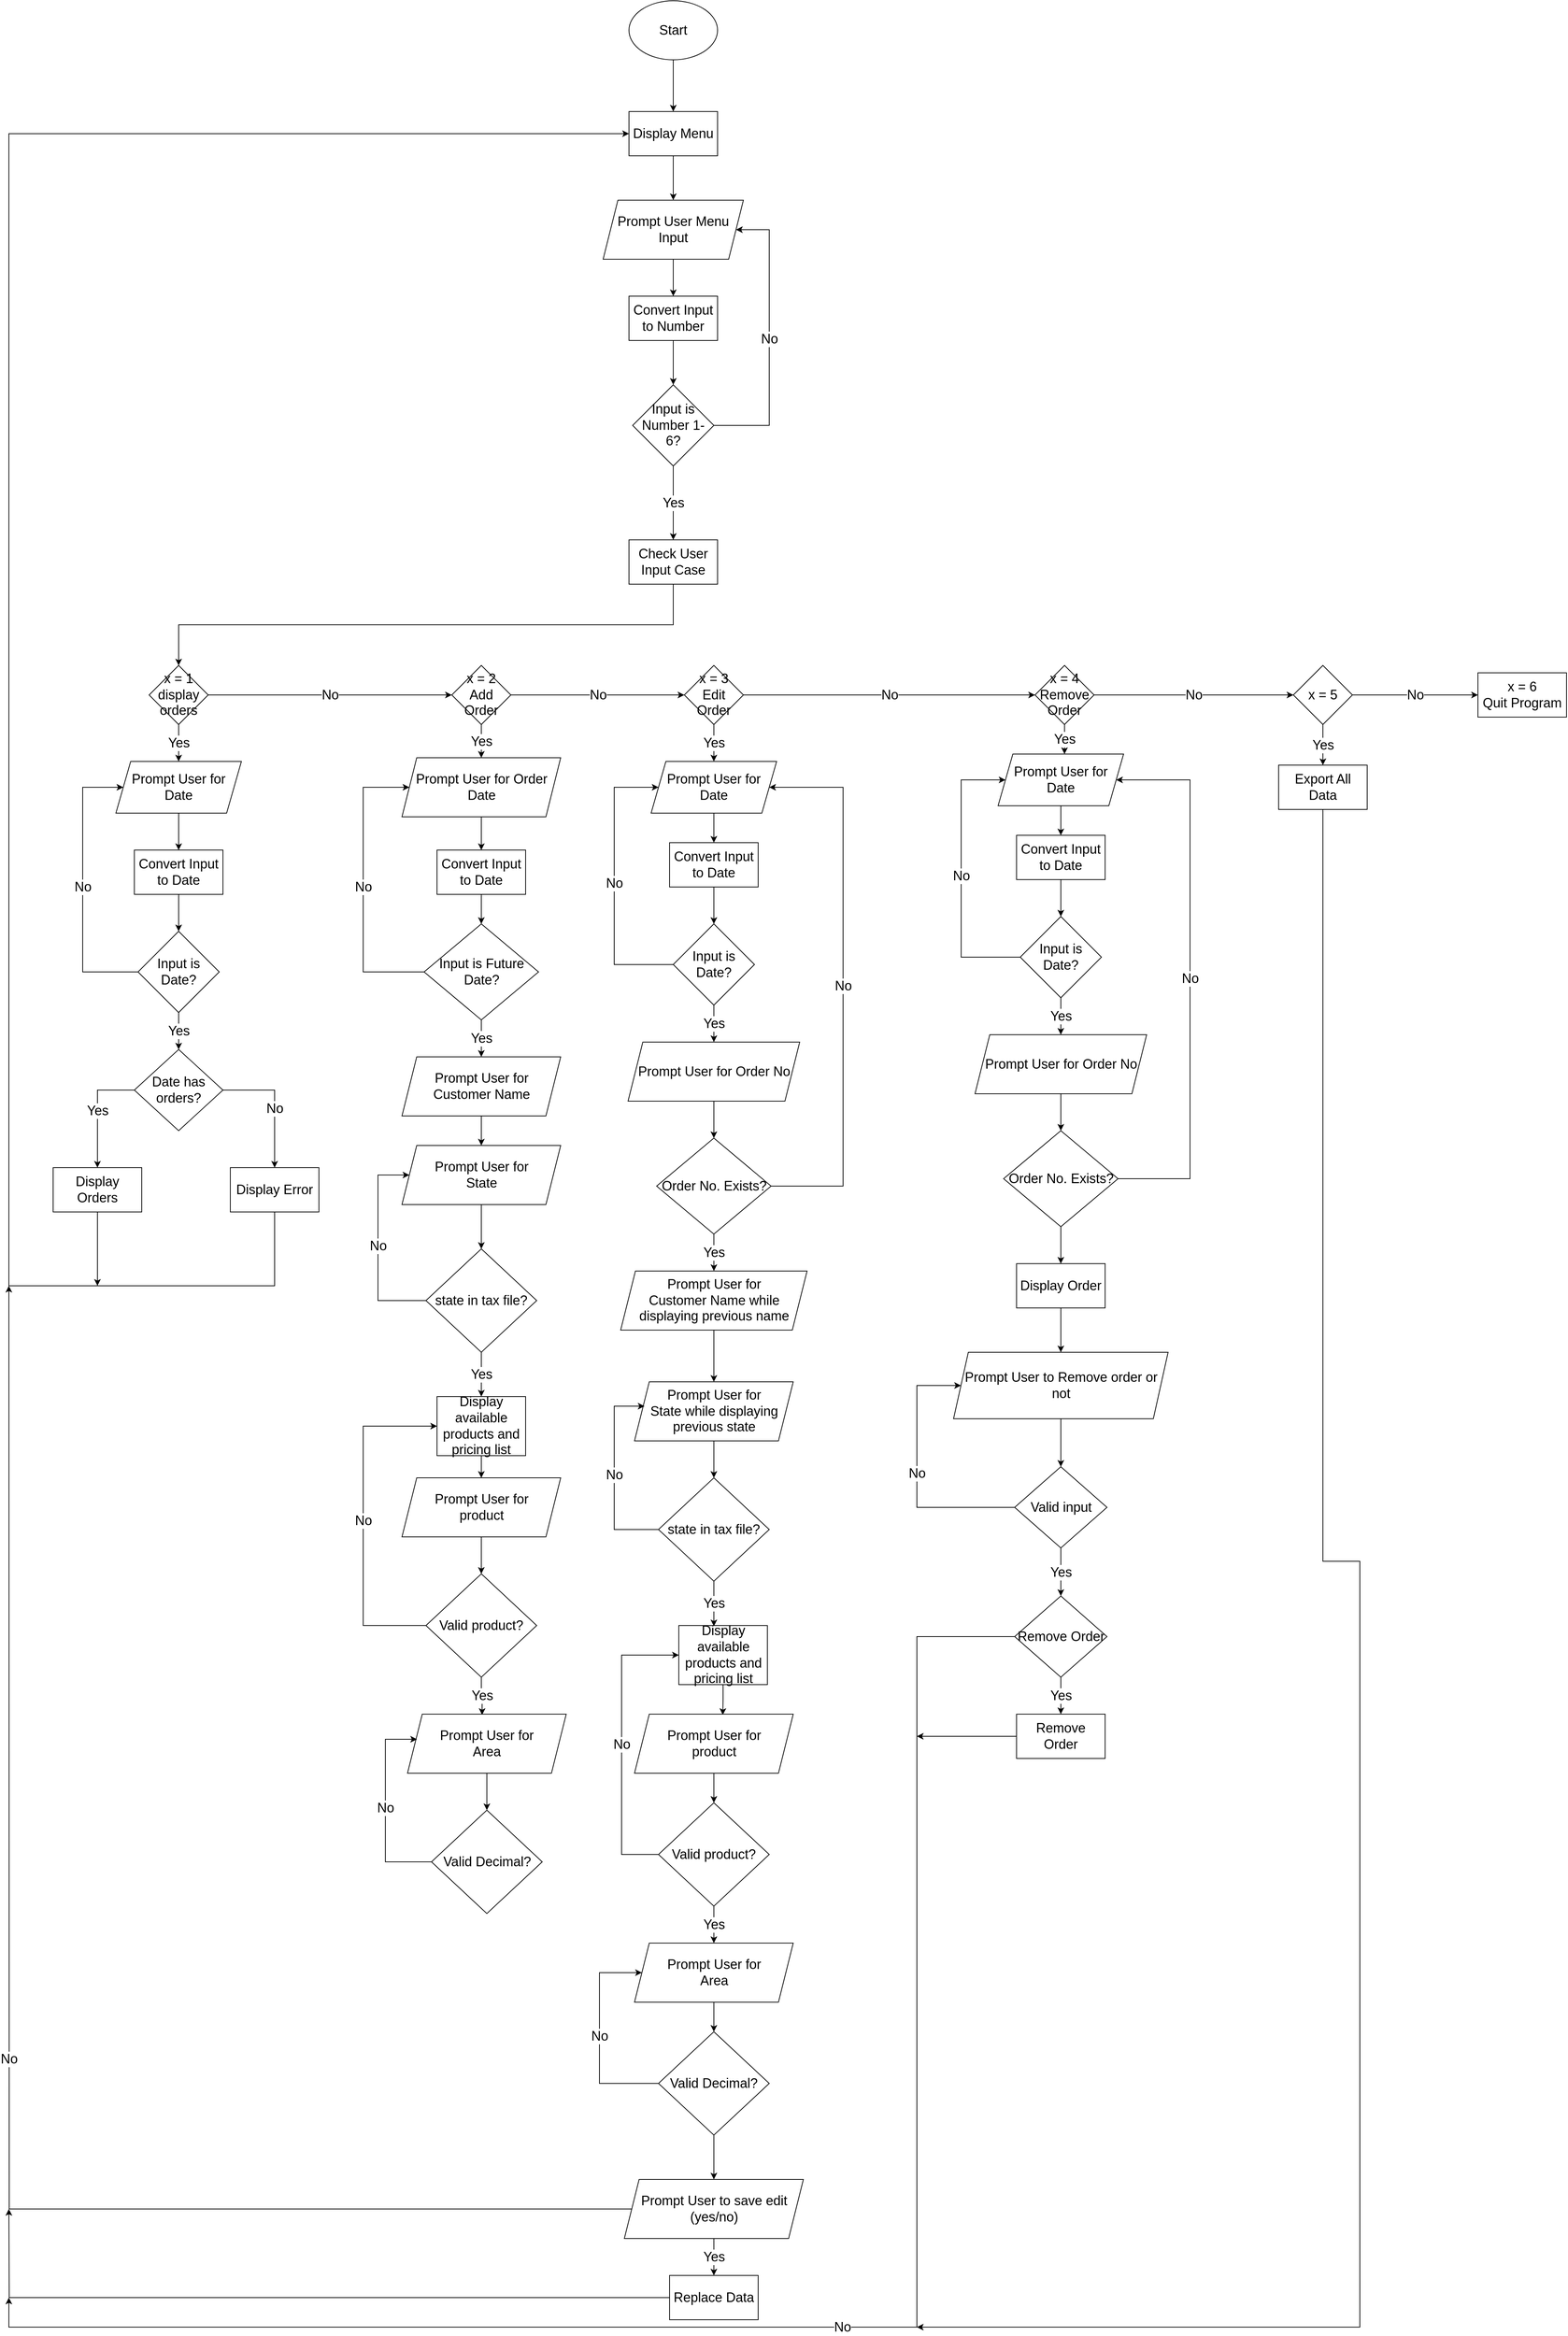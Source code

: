 <mxfile version="15.8.3" type="device"><diagram id="PLzJljLho-1Kfqfhe3Cp" name="Page-1"><mxGraphModel dx="2272" dy="794" grid="1" gridSize="10" guides="1" tooltips="1" connect="1" arrows="1" fold="1" page="1" pageScale="1" pageWidth="850" pageHeight="1100" math="0" shadow="0"><root><mxCell id="0"/><mxCell id="1" parent="0"/><mxCell id="_ogy_1V7DfEN1aRK1NMq-29" style="edgeStyle=orthogonalEdgeStyle;rounded=0;orthogonalLoop=1;jettySize=auto;html=1;exitX=0.5;exitY=1;exitDx=0;exitDy=0;entryX=0.5;entryY=0;entryDx=0;entryDy=0;fontSize=18;" parent="1" source="ncF7l1H5JwJTWFhSTb_U-1" target="ncF7l1H5JwJTWFhSTb_U-2" edge="1"><mxGeometry relative="1" as="geometry"/></mxCell><mxCell id="ncF7l1H5JwJTWFhSTb_U-1" value="&lt;font style=&quot;font-size: 18px&quot;&gt;Start&lt;/font&gt;" style="ellipse;whiteSpace=wrap;html=1;" parent="1" vertex="1"><mxGeometry x="160" y="40" width="120" height="80" as="geometry"/></mxCell><mxCell id="ncF7l1H5JwJTWFhSTb_U-5" style="edgeStyle=orthogonalEdgeStyle;rounded=0;orthogonalLoop=1;jettySize=auto;html=1;exitX=0.5;exitY=1;exitDx=0;exitDy=0;entryX=0.5;entryY=0;entryDx=0;entryDy=0;fontSize=18;" parent="1" source="ncF7l1H5JwJTWFhSTb_U-2" target="ncF7l1H5JwJTWFhSTb_U-4" edge="1"><mxGeometry relative="1" as="geometry"/></mxCell><mxCell id="ncF7l1H5JwJTWFhSTb_U-2" value="Display Menu" style="rounded=0;whiteSpace=wrap;html=1;fontSize=18;" parent="1" vertex="1"><mxGeometry x="160" y="190" width="120" height="60" as="geometry"/></mxCell><mxCell id="ncF7l1H5JwJTWFhSTb_U-7" style="edgeStyle=orthogonalEdgeStyle;rounded=0;orthogonalLoop=1;jettySize=auto;html=1;exitX=0.5;exitY=1;exitDx=0;exitDy=0;entryX=0.5;entryY=0;entryDx=0;entryDy=0;fontSize=18;" parent="1" source="ncF7l1H5JwJTWFhSTb_U-4" target="ncF7l1H5JwJTWFhSTb_U-6" edge="1"><mxGeometry relative="1" as="geometry"/></mxCell><mxCell id="ncF7l1H5JwJTWFhSTb_U-4" value="Prompt User Menu Input" style="shape=parallelogram;perimeter=parallelogramPerimeter;whiteSpace=wrap;html=1;fixedSize=1;fontSize=18;" parent="1" vertex="1"><mxGeometry x="125" y="310" width="190" height="80" as="geometry"/></mxCell><mxCell id="ncF7l1H5JwJTWFhSTb_U-9" style="edgeStyle=orthogonalEdgeStyle;rounded=0;orthogonalLoop=1;jettySize=auto;html=1;exitX=0.5;exitY=1;exitDx=0;exitDy=0;entryX=0.5;entryY=0;entryDx=0;entryDy=0;fontSize=18;" parent="1" source="ncF7l1H5JwJTWFhSTb_U-6" target="ncF7l1H5JwJTWFhSTb_U-8" edge="1"><mxGeometry relative="1" as="geometry"/></mxCell><mxCell id="ncF7l1H5JwJTWFhSTb_U-6" value="Convert Input to Number" style="rounded=0;whiteSpace=wrap;html=1;fontSize=18;" parent="1" vertex="1"><mxGeometry x="160" y="440" width="120" height="60" as="geometry"/></mxCell><mxCell id="ncF7l1H5JwJTWFhSTb_U-10" value="No" style="edgeStyle=orthogonalEdgeStyle;rounded=0;orthogonalLoop=1;jettySize=auto;html=1;exitX=1;exitY=0.5;exitDx=0;exitDy=0;fontSize=18;entryX=1;entryY=0.5;entryDx=0;entryDy=0;" parent="1" source="ncF7l1H5JwJTWFhSTb_U-8" target="ncF7l1H5JwJTWFhSTb_U-4" edge="1"><mxGeometry relative="1" as="geometry"><mxPoint x="370" y="350" as="targetPoint"/><Array as="points"><mxPoint x="350" y="615"/><mxPoint x="350" y="350"/></Array></mxGeometry></mxCell><mxCell id="_ogy_1V7DfEN1aRK1NMq-2" value="Yes" style="edgeStyle=orthogonalEdgeStyle;rounded=0;orthogonalLoop=1;jettySize=auto;html=1;exitX=0.5;exitY=1;exitDx=0;exitDy=0;entryX=0.5;entryY=0;entryDx=0;entryDy=0;fontSize=18;" parent="1" source="ncF7l1H5JwJTWFhSTb_U-8" target="_ogy_1V7DfEN1aRK1NMq-10" edge="1"><mxGeometry relative="1" as="geometry"><mxPoint x="220.005" y="730" as="targetPoint"/></mxGeometry></mxCell><mxCell id="ncF7l1H5JwJTWFhSTb_U-8" value="Input is Number 1- 6?" style="rhombus;whiteSpace=wrap;html=1;fontSize=18;" parent="1" vertex="1"><mxGeometry x="165" y="560" width="110" height="110" as="geometry"/></mxCell><mxCell id="_ogy_1V7DfEN1aRK1NMq-16" value="Yes" style="edgeStyle=orthogonalEdgeStyle;rounded=0;orthogonalLoop=1;jettySize=auto;html=1;exitX=0.5;exitY=1;exitDx=0;exitDy=0;entryX=0.5;entryY=0;entryDx=0;entryDy=0;fontSize=18;" parent="1" source="_ogy_1V7DfEN1aRK1NMq-3" target="_ogy_1V7DfEN1aRK1NMq-13" edge="1"><mxGeometry relative="1" as="geometry"/></mxCell><mxCell id="_ogy_1V7DfEN1aRK1NMq-32" value="No" style="edgeStyle=orthogonalEdgeStyle;rounded=0;orthogonalLoop=1;jettySize=auto;html=1;exitX=1;exitY=0.5;exitDx=0;exitDy=0;entryX=0;entryY=0.5;entryDx=0;entryDy=0;fontSize=18;" parent="1" source="_ogy_1V7DfEN1aRK1NMq-3" target="_ogy_1V7DfEN1aRK1NMq-4" edge="1"><mxGeometry relative="1" as="geometry"/></mxCell><mxCell id="_ogy_1V7DfEN1aRK1NMq-3" value="x = 1&lt;br&gt;display orders" style="rhombus;whiteSpace=wrap;html=1;fontSize=18;" parent="1" vertex="1"><mxGeometry x="-490" y="940" width="80" height="80" as="geometry"/></mxCell><mxCell id="_ogy_1V7DfEN1aRK1NMq-34" value="Yes" style="edgeStyle=orthogonalEdgeStyle;rounded=0;orthogonalLoop=1;jettySize=auto;html=1;exitX=0.5;exitY=1;exitDx=0;exitDy=0;entryX=0.5;entryY=0;entryDx=0;entryDy=0;fontSize=18;" parent="1" source="_ogy_1V7DfEN1aRK1NMq-4" target="_ogy_1V7DfEN1aRK1NMq-33" edge="1"><mxGeometry relative="1" as="geometry"/></mxCell><mxCell id="_ogy_1V7DfEN1aRK1NMq-62" value="No" style="edgeStyle=orthogonalEdgeStyle;rounded=0;orthogonalLoop=1;jettySize=auto;html=1;exitX=1;exitY=0.5;exitDx=0;exitDy=0;entryX=0;entryY=0.5;entryDx=0;entryDy=0;fontSize=18;" parent="1" source="_ogy_1V7DfEN1aRK1NMq-4" target="_ogy_1V7DfEN1aRK1NMq-5" edge="1"><mxGeometry relative="1" as="geometry"/></mxCell><mxCell id="_ogy_1V7DfEN1aRK1NMq-4" value="x = 2&lt;br&gt;Add Order" style="rhombus;whiteSpace=wrap;html=1;fontSize=18;" parent="1" vertex="1"><mxGeometry x="-80" y="940" width="80" height="80" as="geometry"/></mxCell><mxCell id="_ogy_1V7DfEN1aRK1NMq-64" value="Yes" style="edgeStyle=orthogonalEdgeStyle;rounded=0;orthogonalLoop=1;jettySize=auto;html=1;exitX=0.5;exitY=1;exitDx=0;exitDy=0;entryX=0.5;entryY=0;entryDx=0;entryDy=0;fontSize=18;" parent="1" source="_ogy_1V7DfEN1aRK1NMq-5" target="_ogy_1V7DfEN1aRK1NMq-63" edge="1"><mxGeometry relative="1" as="geometry"/></mxCell><mxCell id="_ogy_1V7DfEN1aRK1NMq-102" value="No" style="edgeStyle=orthogonalEdgeStyle;rounded=0;orthogonalLoop=1;jettySize=auto;html=1;exitX=1;exitY=0.5;exitDx=0;exitDy=0;fontSize=18;" parent="1" source="_ogy_1V7DfEN1aRK1NMq-5" target="_ogy_1V7DfEN1aRK1NMq-6" edge="1"><mxGeometry relative="1" as="geometry"/></mxCell><mxCell id="_ogy_1V7DfEN1aRK1NMq-5" value="x = 3&lt;br&gt;Edit Order" style="rhombus;whiteSpace=wrap;html=1;fontSize=18;" parent="1" vertex="1"><mxGeometry x="235" y="940" width="80" height="80" as="geometry"/></mxCell><mxCell id="_ogy_1V7DfEN1aRK1NMq-114" value="Yes" style="edgeStyle=orthogonalEdgeStyle;rounded=0;orthogonalLoop=1;jettySize=auto;html=1;exitX=0.5;exitY=1;exitDx=0;exitDy=0;fontSize=18;" parent="1" source="_ogy_1V7DfEN1aRK1NMq-6" target="_ogy_1V7DfEN1aRK1NMq-104" edge="1"><mxGeometry relative="1" as="geometry"><Array as="points"><mxPoint x="750" y="1040"/><mxPoint x="750" y="1040"/></Array></mxGeometry></mxCell><mxCell id="_ogy_1V7DfEN1aRK1NMq-130" value="No" style="edgeStyle=orthogonalEdgeStyle;rounded=0;orthogonalLoop=1;jettySize=auto;html=1;exitX=1;exitY=0.5;exitDx=0;exitDy=0;entryX=0;entryY=0.5;entryDx=0;entryDy=0;fontSize=18;" parent="1" source="_ogy_1V7DfEN1aRK1NMq-6" target="_ogy_1V7DfEN1aRK1NMq-7" edge="1"><mxGeometry relative="1" as="geometry"/></mxCell><mxCell id="_ogy_1V7DfEN1aRK1NMq-6" value="x = 4&lt;br&gt;Remove Order" style="rhombus;whiteSpace=wrap;html=1;fontSize=18;" parent="1" vertex="1"><mxGeometry x="710" y="940" width="80" height="80" as="geometry"/></mxCell><mxCell id="_ogy_1V7DfEN1aRK1NMq-134" value="No" style="edgeStyle=orthogonalEdgeStyle;rounded=0;orthogonalLoop=1;jettySize=auto;html=1;exitX=1;exitY=0.5;exitDx=0;exitDy=0;entryX=0;entryY=0.5;entryDx=0;entryDy=0;fontSize=18;" parent="1" source="_ogy_1V7DfEN1aRK1NMq-7" target="_ogy_1V7DfEN1aRK1NMq-133" edge="1"><mxGeometry relative="1" as="geometry"/></mxCell><mxCell id="Q6q-v63NDreFyxNx-Bun-2" value="Yes" style="edgeStyle=orthogonalEdgeStyle;rounded=0;orthogonalLoop=1;jettySize=auto;html=1;exitX=0.5;exitY=1;exitDx=0;exitDy=0;entryX=0.5;entryY=0;entryDx=0;entryDy=0;fontSize=18;" edge="1" parent="1" source="_ogy_1V7DfEN1aRK1NMq-7" target="Q6q-v63NDreFyxNx-Bun-1"><mxGeometry relative="1" as="geometry"/></mxCell><mxCell id="_ogy_1V7DfEN1aRK1NMq-7" value="x = 5" style="rhombus;whiteSpace=wrap;html=1;fontSize=18;" parent="1" vertex="1"><mxGeometry x="1060" y="940" width="80" height="80" as="geometry"/></mxCell><mxCell id="_ogy_1V7DfEN1aRK1NMq-11" style="edgeStyle=orthogonalEdgeStyle;rounded=0;orthogonalLoop=1;jettySize=auto;html=1;exitX=0.5;exitY=1;exitDx=0;exitDy=0;fontSize=18;entryX=0.5;entryY=0;entryDx=0;entryDy=0;" parent="1" source="_ogy_1V7DfEN1aRK1NMq-10" target="_ogy_1V7DfEN1aRK1NMq-3" edge="1"><mxGeometry relative="1" as="geometry"><mxPoint x="70" y="870" as="targetPoint"/></mxGeometry></mxCell><mxCell id="_ogy_1V7DfEN1aRK1NMq-10" value="Check User Input Case" style="rounded=0;whiteSpace=wrap;html=1;fontSize=18;" parent="1" vertex="1"><mxGeometry x="160" y="770" width="120" height="60" as="geometry"/></mxCell><mxCell id="_ogy_1V7DfEN1aRK1NMq-17" style="edgeStyle=orthogonalEdgeStyle;rounded=0;orthogonalLoop=1;jettySize=auto;html=1;exitX=0.5;exitY=1;exitDx=0;exitDy=0;entryX=0.5;entryY=0;entryDx=0;entryDy=0;fontSize=18;" parent="1" source="_ogy_1V7DfEN1aRK1NMq-13" target="_ogy_1V7DfEN1aRK1NMq-14" edge="1"><mxGeometry relative="1" as="geometry"/></mxCell><mxCell id="_ogy_1V7DfEN1aRK1NMq-13" value="Prompt User for Date" style="shape=parallelogram;perimeter=parallelogramPerimeter;whiteSpace=wrap;html=1;fixedSize=1;fontSize=18;" parent="1" vertex="1"><mxGeometry x="-535" y="1070" width="170" height="70" as="geometry"/></mxCell><mxCell id="_ogy_1V7DfEN1aRK1NMq-18" style="edgeStyle=orthogonalEdgeStyle;rounded=0;orthogonalLoop=1;jettySize=auto;html=1;exitX=0.5;exitY=1;exitDx=0;exitDy=0;entryX=0.5;entryY=0;entryDx=0;entryDy=0;fontSize=18;" parent="1" source="_ogy_1V7DfEN1aRK1NMq-14" target="_ogy_1V7DfEN1aRK1NMq-15" edge="1"><mxGeometry relative="1" as="geometry"/></mxCell><mxCell id="_ogy_1V7DfEN1aRK1NMq-14" value="Convert Input to Date" style="rounded=0;whiteSpace=wrap;html=1;fontSize=18;" parent="1" vertex="1"><mxGeometry x="-510" y="1190" width="120" height="60" as="geometry"/></mxCell><mxCell id="_ogy_1V7DfEN1aRK1NMq-19" value="No" style="edgeStyle=orthogonalEdgeStyle;rounded=0;orthogonalLoop=1;jettySize=auto;html=1;exitX=0;exitY=0.5;exitDx=0;exitDy=0;entryX=0;entryY=0.5;entryDx=0;entryDy=0;fontSize=18;" parent="1" source="_ogy_1V7DfEN1aRK1NMq-15" target="_ogy_1V7DfEN1aRK1NMq-13" edge="1"><mxGeometry relative="1" as="geometry"><Array as="points"><mxPoint x="-580" y="1355"/><mxPoint x="-580" y="1105"/></Array></mxGeometry></mxCell><mxCell id="_ogy_1V7DfEN1aRK1NMq-21" value="Yes" style="edgeStyle=orthogonalEdgeStyle;rounded=0;orthogonalLoop=1;jettySize=auto;html=1;fontSize=18;" parent="1" source="_ogy_1V7DfEN1aRK1NMq-15" target="_ogy_1V7DfEN1aRK1NMq-20" edge="1"><mxGeometry relative="1" as="geometry"/></mxCell><mxCell id="_ogy_1V7DfEN1aRK1NMq-15" value="Input is Date?" style="rhombus;whiteSpace=wrap;html=1;fontSize=18;" parent="1" vertex="1"><mxGeometry x="-505" y="1300" width="110" height="110" as="geometry"/></mxCell><mxCell id="_ogy_1V7DfEN1aRK1NMq-24" value="Yes" style="edgeStyle=orthogonalEdgeStyle;rounded=0;orthogonalLoop=1;jettySize=auto;html=1;exitX=0;exitY=0.5;exitDx=0;exitDy=0;entryX=0.5;entryY=0;entryDx=0;entryDy=0;fontSize=18;" parent="1" source="_ogy_1V7DfEN1aRK1NMq-20" target="_ogy_1V7DfEN1aRK1NMq-22" edge="1"><mxGeometry relative="1" as="geometry"/></mxCell><mxCell id="_ogy_1V7DfEN1aRK1NMq-25" value="No" style="edgeStyle=orthogonalEdgeStyle;rounded=0;orthogonalLoop=1;jettySize=auto;html=1;exitX=1;exitY=0.5;exitDx=0;exitDy=0;entryX=0.5;entryY=0;entryDx=0;entryDy=0;fontSize=18;" parent="1" source="_ogy_1V7DfEN1aRK1NMq-20" target="_ogy_1V7DfEN1aRK1NMq-23" edge="1"><mxGeometry x="0.086" relative="1" as="geometry"><mxPoint as="offset"/></mxGeometry></mxCell><mxCell id="_ogy_1V7DfEN1aRK1NMq-20" value="Date has orders?" style="rhombus;whiteSpace=wrap;html=1;fontSize=18;" parent="1" vertex="1"><mxGeometry x="-510" y="1460" width="120" height="110" as="geometry"/></mxCell><mxCell id="_ogy_1V7DfEN1aRK1NMq-31" style="edgeStyle=orthogonalEdgeStyle;rounded=0;orthogonalLoop=1;jettySize=auto;html=1;exitX=0.5;exitY=1;exitDx=0;exitDy=0;fontSize=18;" parent="1" source="_ogy_1V7DfEN1aRK1NMq-22" edge="1"><mxGeometry relative="1" as="geometry"><mxPoint x="-560" y="1780" as="targetPoint"/></mxGeometry></mxCell><mxCell id="_ogy_1V7DfEN1aRK1NMq-22" value="Display Orders" style="rounded=0;whiteSpace=wrap;html=1;fontSize=18;" parent="1" vertex="1"><mxGeometry x="-620" y="1620" width="120" height="60" as="geometry"/></mxCell><mxCell id="_ogy_1V7DfEN1aRK1NMq-30" style="edgeStyle=orthogonalEdgeStyle;rounded=0;orthogonalLoop=1;jettySize=auto;html=1;exitX=0.5;exitY=1;exitDx=0;exitDy=0;entryX=0;entryY=0.5;entryDx=0;entryDy=0;fontSize=18;" parent="1" source="_ogy_1V7DfEN1aRK1NMq-23" target="ncF7l1H5JwJTWFhSTb_U-2" edge="1"><mxGeometry relative="1" as="geometry"><mxPoint x="-60" y="220" as="targetPoint"/><Array as="points"><mxPoint x="-320" y="1780"/><mxPoint x="-680" y="1780"/><mxPoint x="-680" y="220"/></Array></mxGeometry></mxCell><mxCell id="_ogy_1V7DfEN1aRK1NMq-23" value="Display Error" style="rounded=0;whiteSpace=wrap;html=1;fontSize=18;" parent="1" vertex="1"><mxGeometry x="-380" y="1620" width="120" height="60" as="geometry"/></mxCell><mxCell id="_ogy_1V7DfEN1aRK1NMq-36" style="edgeStyle=orthogonalEdgeStyle;rounded=0;orthogonalLoop=1;jettySize=auto;html=1;exitX=0.5;exitY=1;exitDx=0;exitDy=0;entryX=0.5;entryY=0;entryDx=0;entryDy=0;fontSize=18;" parent="1" source="_ogy_1V7DfEN1aRK1NMq-33" target="_ogy_1V7DfEN1aRK1NMq-35" edge="1"><mxGeometry relative="1" as="geometry"/></mxCell><mxCell id="_ogy_1V7DfEN1aRK1NMq-33" value="Prompt User for Order Date" style="shape=parallelogram;perimeter=parallelogramPerimeter;whiteSpace=wrap;html=1;fixedSize=1;fontSize=18;" parent="1" vertex="1"><mxGeometry x="-147.5" y="1065" width="215" height="80" as="geometry"/></mxCell><mxCell id="_ogy_1V7DfEN1aRK1NMq-38" style="edgeStyle=orthogonalEdgeStyle;rounded=0;orthogonalLoop=1;jettySize=auto;html=1;exitX=0.5;exitY=1;exitDx=0;exitDy=0;entryX=0.5;entryY=0;entryDx=0;entryDy=0;fontSize=18;" parent="1" source="_ogy_1V7DfEN1aRK1NMq-35" target="_ogy_1V7DfEN1aRK1NMq-37" edge="1"><mxGeometry relative="1" as="geometry"/></mxCell><mxCell id="_ogy_1V7DfEN1aRK1NMq-35" value="Convert Input to Date" style="rounded=0;whiteSpace=wrap;html=1;fontSize=18;" parent="1" vertex="1"><mxGeometry x="-100" y="1190" width="120" height="60" as="geometry"/></mxCell><mxCell id="_ogy_1V7DfEN1aRK1NMq-39" value="No" style="edgeStyle=orthogonalEdgeStyle;rounded=0;orthogonalLoop=1;jettySize=auto;html=1;exitX=0;exitY=0.5;exitDx=0;exitDy=0;entryX=0;entryY=0.5;entryDx=0;entryDy=0;fontSize=18;" parent="1" source="_ogy_1V7DfEN1aRK1NMq-37" target="_ogy_1V7DfEN1aRK1NMq-33" edge="1"><mxGeometry relative="1" as="geometry"><Array as="points"><mxPoint x="-200" y="1355"/><mxPoint x="-200" y="1105"/></Array></mxGeometry></mxCell><mxCell id="_ogy_1V7DfEN1aRK1NMq-41" value="Yes" style="edgeStyle=orthogonalEdgeStyle;rounded=0;orthogonalLoop=1;jettySize=auto;html=1;exitX=0.5;exitY=1;exitDx=0;exitDy=0;entryX=0.5;entryY=0;entryDx=0;entryDy=0;fontSize=18;" parent="1" source="_ogy_1V7DfEN1aRK1NMq-37" target="_ogy_1V7DfEN1aRK1NMq-40" edge="1"><mxGeometry relative="1" as="geometry"/></mxCell><mxCell id="_ogy_1V7DfEN1aRK1NMq-37" value="Input is Future Date?" style="rhombus;whiteSpace=wrap;html=1;fontSize=18;" parent="1" vertex="1"><mxGeometry x="-117.5" y="1290" width="155" height="130" as="geometry"/></mxCell><mxCell id="_ogy_1V7DfEN1aRK1NMq-43" style="edgeStyle=orthogonalEdgeStyle;rounded=0;orthogonalLoop=1;jettySize=auto;html=1;exitX=0.5;exitY=1;exitDx=0;exitDy=0;entryX=0.5;entryY=0;entryDx=0;entryDy=0;fontSize=18;" parent="1" source="_ogy_1V7DfEN1aRK1NMq-40" target="_ogy_1V7DfEN1aRK1NMq-42" edge="1"><mxGeometry relative="1" as="geometry"/></mxCell><mxCell id="_ogy_1V7DfEN1aRK1NMq-40" value="Prompt User for&lt;br&gt;Customer Name" style="shape=parallelogram;perimeter=parallelogramPerimeter;whiteSpace=wrap;html=1;fixedSize=1;fontSize=18;" parent="1" vertex="1"><mxGeometry x="-147.5" y="1470" width="215" height="80" as="geometry"/></mxCell><mxCell id="_ogy_1V7DfEN1aRK1NMq-45" style="edgeStyle=orthogonalEdgeStyle;rounded=0;orthogonalLoop=1;jettySize=auto;html=1;exitX=0.5;exitY=1;exitDx=0;exitDy=0;entryX=0.5;entryY=0;entryDx=0;entryDy=0;fontSize=18;" parent="1" source="_ogy_1V7DfEN1aRK1NMq-42" target="_ogy_1V7DfEN1aRK1NMq-44" edge="1"><mxGeometry relative="1" as="geometry"/></mxCell><mxCell id="_ogy_1V7DfEN1aRK1NMq-42" value="Prompt User for&lt;br&gt;State" style="shape=parallelogram;perimeter=parallelogramPerimeter;whiteSpace=wrap;html=1;fixedSize=1;fontSize=18;" parent="1" vertex="1"><mxGeometry x="-147.5" y="1590" width="215" height="80" as="geometry"/></mxCell><mxCell id="_ogy_1V7DfEN1aRK1NMq-46" value="No" style="edgeStyle=orthogonalEdgeStyle;rounded=0;orthogonalLoop=1;jettySize=auto;html=1;exitX=0;exitY=0.5;exitDx=0;exitDy=0;entryX=0;entryY=0.5;entryDx=0;entryDy=0;fontSize=18;" parent="1" source="_ogy_1V7DfEN1aRK1NMq-44" target="_ogy_1V7DfEN1aRK1NMq-42" edge="1"><mxGeometry relative="1" as="geometry"><Array as="points"><mxPoint x="-180" y="1800"/><mxPoint x="-180" y="1630"/></Array></mxGeometry></mxCell><mxCell id="_ogy_1V7DfEN1aRK1NMq-48" value="Yes" style="edgeStyle=orthogonalEdgeStyle;rounded=0;orthogonalLoop=1;jettySize=auto;html=1;exitX=0.5;exitY=1;exitDx=0;exitDy=0;entryX=0.5;entryY=0;entryDx=0;entryDy=0;fontSize=18;" parent="1" source="_ogy_1V7DfEN1aRK1NMq-44" target="_ogy_1V7DfEN1aRK1NMq-47" edge="1"><mxGeometry relative="1" as="geometry"/></mxCell><mxCell id="_ogy_1V7DfEN1aRK1NMq-44" value="state in tax file?" style="rhombus;whiteSpace=wrap;html=1;fontSize=18;" parent="1" vertex="1"><mxGeometry x="-115" y="1730" width="150" height="140" as="geometry"/></mxCell><mxCell id="_ogy_1V7DfEN1aRK1NMq-54" style="edgeStyle=orthogonalEdgeStyle;rounded=0;orthogonalLoop=1;jettySize=auto;html=1;exitX=0.5;exitY=1;exitDx=0;exitDy=0;entryX=0.5;entryY=0;entryDx=0;entryDy=0;fontSize=18;" parent="1" source="_ogy_1V7DfEN1aRK1NMq-47" target="_ogy_1V7DfEN1aRK1NMq-50" edge="1"><mxGeometry relative="1" as="geometry"/></mxCell><mxCell id="_ogy_1V7DfEN1aRK1NMq-47" value="Display available products and pricing list" style="rounded=0;whiteSpace=wrap;html=1;fontSize=18;" parent="1" vertex="1"><mxGeometry x="-100" y="1930" width="120" height="80" as="geometry"/></mxCell><mxCell id="_ogy_1V7DfEN1aRK1NMq-55" style="edgeStyle=orthogonalEdgeStyle;rounded=0;orthogonalLoop=1;jettySize=auto;html=1;exitX=0.5;exitY=1;exitDx=0;exitDy=0;entryX=0.5;entryY=0;entryDx=0;entryDy=0;fontSize=18;" parent="1" source="_ogy_1V7DfEN1aRK1NMq-50" target="_ogy_1V7DfEN1aRK1NMq-52" edge="1"><mxGeometry relative="1" as="geometry"/></mxCell><mxCell id="_ogy_1V7DfEN1aRK1NMq-50" value="Prompt User for&lt;br&gt;product" style="shape=parallelogram;perimeter=parallelogramPerimeter;whiteSpace=wrap;html=1;fixedSize=1;fontSize=18;" parent="1" vertex="1"><mxGeometry x="-147.5" y="2040" width="215" height="80" as="geometry"/></mxCell><mxCell id="_ogy_1V7DfEN1aRK1NMq-53" value="No" style="edgeStyle=orthogonalEdgeStyle;rounded=0;orthogonalLoop=1;jettySize=auto;html=1;exitX=0;exitY=0.5;exitDx=0;exitDy=0;entryX=0;entryY=0.5;entryDx=0;entryDy=0;fontSize=18;" parent="1" source="_ogy_1V7DfEN1aRK1NMq-52" target="_ogy_1V7DfEN1aRK1NMq-47" edge="1"><mxGeometry relative="1" as="geometry"><Array as="points"><mxPoint x="-200" y="2240"/><mxPoint x="-200" y="1970"/></Array></mxGeometry></mxCell><mxCell id="_ogy_1V7DfEN1aRK1NMq-57" value="Yes" style="edgeStyle=orthogonalEdgeStyle;rounded=0;orthogonalLoop=1;jettySize=auto;html=1;exitX=0.5;exitY=1;exitDx=0;exitDy=0;entryX=0.47;entryY=0.013;entryDx=0;entryDy=0;entryPerimeter=0;fontSize=18;" parent="1" source="_ogy_1V7DfEN1aRK1NMq-52" target="_ogy_1V7DfEN1aRK1NMq-56" edge="1"><mxGeometry relative="1" as="geometry"/></mxCell><mxCell id="_ogy_1V7DfEN1aRK1NMq-52" value="Valid product?" style="rhombus;whiteSpace=wrap;html=1;fontSize=18;" parent="1" vertex="1"><mxGeometry x="-115" y="2170" width="150" height="140" as="geometry"/></mxCell><mxCell id="_ogy_1V7DfEN1aRK1NMq-59" style="edgeStyle=orthogonalEdgeStyle;rounded=0;orthogonalLoop=1;jettySize=auto;html=1;exitX=0.5;exitY=1;exitDx=0;exitDy=0;fontSize=18;" parent="1" source="_ogy_1V7DfEN1aRK1NMq-56" target="_ogy_1V7DfEN1aRK1NMq-58" edge="1"><mxGeometry relative="1" as="geometry"/></mxCell><mxCell id="_ogy_1V7DfEN1aRK1NMq-56" value="Prompt User for&lt;br&gt;Area" style="shape=parallelogram;perimeter=parallelogramPerimeter;whiteSpace=wrap;html=1;fixedSize=1;fontSize=18;" parent="1" vertex="1"><mxGeometry x="-140" y="2360" width="215" height="80" as="geometry"/></mxCell><mxCell id="_ogy_1V7DfEN1aRK1NMq-60" value="No" style="edgeStyle=orthogonalEdgeStyle;rounded=0;orthogonalLoop=1;jettySize=auto;html=1;exitX=0;exitY=0.5;exitDx=0;exitDy=0;entryX=0.06;entryY=0.425;entryDx=0;entryDy=0;entryPerimeter=0;fontSize=18;" parent="1" source="_ogy_1V7DfEN1aRK1NMq-58" target="_ogy_1V7DfEN1aRK1NMq-56" edge="1"><mxGeometry relative="1" as="geometry"><Array as="points"><mxPoint x="-170" y="2560"/><mxPoint x="-170" y="2394"/></Array></mxGeometry></mxCell><mxCell id="_ogy_1V7DfEN1aRK1NMq-58" value="Valid Decimal?" style="rhombus;whiteSpace=wrap;html=1;fontSize=18;" parent="1" vertex="1"><mxGeometry x="-107.5" y="2490" width="150" height="140" as="geometry"/></mxCell><mxCell id="_ogy_1V7DfEN1aRK1NMq-68" style="edgeStyle=orthogonalEdgeStyle;rounded=0;orthogonalLoop=1;jettySize=auto;html=1;exitX=0.5;exitY=1;exitDx=0;exitDy=0;entryX=0.5;entryY=0;entryDx=0;entryDy=0;fontSize=18;" parent="1" source="_ogy_1V7DfEN1aRK1NMq-63" target="_ogy_1V7DfEN1aRK1NMq-65" edge="1"><mxGeometry relative="1" as="geometry"/></mxCell><mxCell id="_ogy_1V7DfEN1aRK1NMq-63" value="Prompt User for Date" style="shape=parallelogram;perimeter=parallelogramPerimeter;whiteSpace=wrap;html=1;fixedSize=1;fontSize=18;" parent="1" vertex="1"><mxGeometry x="190" y="1070" width="170" height="70" as="geometry"/></mxCell><mxCell id="_ogy_1V7DfEN1aRK1NMq-69" style="edgeStyle=orthogonalEdgeStyle;rounded=0;orthogonalLoop=1;jettySize=auto;html=1;exitX=0.5;exitY=1;exitDx=0;exitDy=0;entryX=0.5;entryY=0;entryDx=0;entryDy=0;fontSize=18;" parent="1" source="_ogy_1V7DfEN1aRK1NMq-65" target="_ogy_1V7DfEN1aRK1NMq-67" edge="1"><mxGeometry relative="1" as="geometry"/></mxCell><mxCell id="_ogy_1V7DfEN1aRK1NMq-65" value="Convert Input to Date" style="rounded=0;whiteSpace=wrap;html=1;fontSize=18;" parent="1" vertex="1"><mxGeometry x="215" y="1180" width="120" height="60" as="geometry"/></mxCell><mxCell id="_ogy_1V7DfEN1aRK1NMq-70" value="No" style="edgeStyle=orthogonalEdgeStyle;rounded=0;orthogonalLoop=1;jettySize=auto;html=1;exitX=0;exitY=0.5;exitDx=0;exitDy=0;entryX=0;entryY=0.5;entryDx=0;entryDy=0;fontSize=18;" parent="1" source="_ogy_1V7DfEN1aRK1NMq-67" target="_ogy_1V7DfEN1aRK1NMq-63" edge="1"><mxGeometry relative="1" as="geometry"><Array as="points"><mxPoint x="140" y="1345"/><mxPoint x="140" y="1105"/></Array></mxGeometry></mxCell><mxCell id="_ogy_1V7DfEN1aRK1NMq-72" value="Yes" style="edgeStyle=orthogonalEdgeStyle;rounded=0;orthogonalLoop=1;jettySize=auto;html=1;exitX=0.5;exitY=1;exitDx=0;exitDy=0;entryX=0.5;entryY=0;entryDx=0;entryDy=0;fontSize=18;" parent="1" source="_ogy_1V7DfEN1aRK1NMq-67" target="_ogy_1V7DfEN1aRK1NMq-71" edge="1"><mxGeometry relative="1" as="geometry"/></mxCell><mxCell id="_ogy_1V7DfEN1aRK1NMq-67" value="Input is Date?" style="rhombus;whiteSpace=wrap;html=1;fontSize=18;" parent="1" vertex="1"><mxGeometry x="220" y="1290" width="110" height="110" as="geometry"/></mxCell><mxCell id="_ogy_1V7DfEN1aRK1NMq-74" style="edgeStyle=orthogonalEdgeStyle;rounded=0;orthogonalLoop=1;jettySize=auto;html=1;exitX=0.5;exitY=1;exitDx=0;exitDy=0;fontSize=18;" parent="1" source="_ogy_1V7DfEN1aRK1NMq-71" target="_ogy_1V7DfEN1aRK1NMq-73" edge="1"><mxGeometry relative="1" as="geometry"/></mxCell><mxCell id="_ogy_1V7DfEN1aRK1NMq-71" value="Prompt User for Order No" style="shape=parallelogram;perimeter=parallelogramPerimeter;whiteSpace=wrap;html=1;fixedSize=1;fontSize=18;" parent="1" vertex="1"><mxGeometry x="158.75" y="1450" width="232.5" height="80" as="geometry"/></mxCell><mxCell id="_ogy_1V7DfEN1aRK1NMq-75" value="No" style="edgeStyle=orthogonalEdgeStyle;rounded=0;orthogonalLoop=1;jettySize=auto;html=1;exitX=1;exitY=0.5;exitDx=0;exitDy=0;entryX=1;entryY=0.5;entryDx=0;entryDy=0;fontSize=18;" parent="1" source="_ogy_1V7DfEN1aRK1NMq-73" target="_ogy_1V7DfEN1aRK1NMq-63" edge="1"><mxGeometry relative="1" as="geometry"><Array as="points"><mxPoint x="450" y="1645"/><mxPoint x="450" y="1105"/></Array></mxGeometry></mxCell><mxCell id="_ogy_1V7DfEN1aRK1NMq-84" value="Yes" style="edgeStyle=orthogonalEdgeStyle;rounded=0;orthogonalLoop=1;jettySize=auto;html=1;exitX=0.5;exitY=1;exitDx=0;exitDy=0;fontSize=18;" parent="1" source="_ogy_1V7DfEN1aRK1NMq-73" target="_ogy_1V7DfEN1aRK1NMq-76" edge="1"><mxGeometry relative="1" as="geometry"/></mxCell><mxCell id="_ogy_1V7DfEN1aRK1NMq-73" value="Order No. Exists?" style="rhombus;whiteSpace=wrap;html=1;fontSize=18;" parent="1" vertex="1"><mxGeometry x="197.5" y="1580" width="155" height="130" as="geometry"/></mxCell><mxCell id="_ogy_1V7DfEN1aRK1NMq-86" style="edgeStyle=orthogonalEdgeStyle;rounded=0;orthogonalLoop=1;jettySize=auto;html=1;exitX=0.5;exitY=1;exitDx=0;exitDy=0;entryX=0.5;entryY=0;entryDx=0;entryDy=0;fontSize=18;" parent="1" source="_ogy_1V7DfEN1aRK1NMq-76" target="_ogy_1V7DfEN1aRK1NMq-77" edge="1"><mxGeometry relative="1" as="geometry"/></mxCell><mxCell id="_ogy_1V7DfEN1aRK1NMq-76" value="Prompt User for&lt;br&gt;Customer Name while displaying previous name" style="shape=parallelogram;perimeter=parallelogramPerimeter;whiteSpace=wrap;html=1;fixedSize=1;fontSize=18;" parent="1" vertex="1"><mxGeometry x="148.75" y="1760" width="252.5" height="80" as="geometry"/></mxCell><mxCell id="_ogy_1V7DfEN1aRK1NMq-87" style="edgeStyle=orthogonalEdgeStyle;rounded=0;orthogonalLoop=1;jettySize=auto;html=1;exitX=0.5;exitY=1;exitDx=0;exitDy=0;entryX=0.5;entryY=0;entryDx=0;entryDy=0;fontSize=18;" parent="1" source="_ogy_1V7DfEN1aRK1NMq-77" target="_ogy_1V7DfEN1aRK1NMq-78" edge="1"><mxGeometry relative="1" as="geometry"/></mxCell><mxCell id="_ogy_1V7DfEN1aRK1NMq-77" value="Prompt User for&lt;br&gt;State while displaying previous state" style="shape=parallelogram;perimeter=parallelogramPerimeter;whiteSpace=wrap;html=1;fixedSize=1;fontSize=18;" parent="1" vertex="1"><mxGeometry x="167.5" y="1910" width="215" height="80" as="geometry"/></mxCell><mxCell id="_ogy_1V7DfEN1aRK1NMq-88" value="No" style="edgeStyle=orthogonalEdgeStyle;rounded=0;orthogonalLoop=1;jettySize=auto;html=1;exitX=0;exitY=0.5;exitDx=0;exitDy=0;entryX=0.063;entryY=0.413;entryDx=0;entryDy=0;entryPerimeter=0;fontSize=18;" parent="1" source="_ogy_1V7DfEN1aRK1NMq-78" target="_ogy_1V7DfEN1aRK1NMq-77" edge="1"><mxGeometry relative="1" as="geometry"><Array as="points"><mxPoint x="140" y="2110"/><mxPoint x="140" y="1943"/></Array></mxGeometry></mxCell><mxCell id="_ogy_1V7DfEN1aRK1NMq-89" value="Yes" style="edgeStyle=orthogonalEdgeStyle;rounded=0;orthogonalLoop=1;jettySize=auto;html=1;exitX=0.5;exitY=1;exitDx=0;exitDy=0;entryX=0.396;entryY=0.013;entryDx=0;entryDy=0;entryPerimeter=0;fontSize=18;" parent="1" source="_ogy_1V7DfEN1aRK1NMq-78" target="_ogy_1V7DfEN1aRK1NMq-79" edge="1"><mxGeometry relative="1" as="geometry"/></mxCell><mxCell id="_ogy_1V7DfEN1aRK1NMq-78" value="state in tax file?" style="rhombus;whiteSpace=wrap;html=1;fontSize=18;" parent="1" vertex="1"><mxGeometry x="200" y="2040" width="150" height="140" as="geometry"/></mxCell><mxCell id="_ogy_1V7DfEN1aRK1NMq-90" style="edgeStyle=orthogonalEdgeStyle;rounded=0;orthogonalLoop=1;jettySize=auto;html=1;exitX=0.5;exitY=1;exitDx=0;exitDy=0;entryX=0.556;entryY=0.013;entryDx=0;entryDy=0;entryPerimeter=0;fontSize=18;" parent="1" source="_ogy_1V7DfEN1aRK1NMq-79" target="_ogy_1V7DfEN1aRK1NMq-80" edge="1"><mxGeometry relative="1" as="geometry"/></mxCell><mxCell id="_ogy_1V7DfEN1aRK1NMq-79" value="Display available products and pricing list" style="rounded=0;whiteSpace=wrap;html=1;fontSize=18;" parent="1" vertex="1"><mxGeometry x="227.5" y="2240" width="120" height="80" as="geometry"/></mxCell><mxCell id="_ogy_1V7DfEN1aRK1NMq-91" style="edgeStyle=orthogonalEdgeStyle;rounded=0;orthogonalLoop=1;jettySize=auto;html=1;exitX=0.5;exitY=1;exitDx=0;exitDy=0;entryX=0.5;entryY=0;entryDx=0;entryDy=0;fontSize=18;" parent="1" source="_ogy_1V7DfEN1aRK1NMq-80" target="_ogy_1V7DfEN1aRK1NMq-81" edge="1"><mxGeometry relative="1" as="geometry"/></mxCell><mxCell id="_ogy_1V7DfEN1aRK1NMq-80" value="Prompt User for&lt;br&gt;product" style="shape=parallelogram;perimeter=parallelogramPerimeter;whiteSpace=wrap;html=1;fixedSize=1;fontSize=18;" parent="1" vertex="1"><mxGeometry x="167.5" y="2360" width="215" height="80" as="geometry"/></mxCell><mxCell id="_ogy_1V7DfEN1aRK1NMq-92" value="No" style="edgeStyle=orthogonalEdgeStyle;rounded=0;orthogonalLoop=1;jettySize=auto;html=1;exitX=0;exitY=0.5;exitDx=0;exitDy=0;entryX=0;entryY=0.5;entryDx=0;entryDy=0;fontSize=18;" parent="1" source="_ogy_1V7DfEN1aRK1NMq-81" target="_ogy_1V7DfEN1aRK1NMq-79" edge="1"><mxGeometry relative="1" as="geometry"><Array as="points"><mxPoint x="150" y="2550"/><mxPoint x="150" y="2280"/></Array></mxGeometry></mxCell><mxCell id="_ogy_1V7DfEN1aRK1NMq-93" value="Yes" style="edgeStyle=orthogonalEdgeStyle;rounded=0;orthogonalLoop=1;jettySize=auto;html=1;exitX=0.5;exitY=1;exitDx=0;exitDy=0;entryX=0.5;entryY=0;entryDx=0;entryDy=0;fontSize=18;" parent="1" source="_ogy_1V7DfEN1aRK1NMq-81" target="_ogy_1V7DfEN1aRK1NMq-82" edge="1"><mxGeometry relative="1" as="geometry"/></mxCell><mxCell id="_ogy_1V7DfEN1aRK1NMq-81" value="Valid product?" style="rhombus;whiteSpace=wrap;html=1;fontSize=18;" parent="1" vertex="1"><mxGeometry x="200" y="2480" width="150" height="140" as="geometry"/></mxCell><mxCell id="_ogy_1V7DfEN1aRK1NMq-94" style="edgeStyle=orthogonalEdgeStyle;rounded=0;orthogonalLoop=1;jettySize=auto;html=1;exitX=0.5;exitY=1;exitDx=0;exitDy=0;entryX=0.5;entryY=0;entryDx=0;entryDy=0;fontSize=18;" parent="1" source="_ogy_1V7DfEN1aRK1NMq-82" target="_ogy_1V7DfEN1aRK1NMq-83" edge="1"><mxGeometry relative="1" as="geometry"/></mxCell><mxCell id="_ogy_1V7DfEN1aRK1NMq-82" value="Prompt User for&lt;br&gt;Area" style="shape=parallelogram;perimeter=parallelogramPerimeter;whiteSpace=wrap;html=1;fixedSize=1;fontSize=18;" parent="1" vertex="1"><mxGeometry x="167.5" y="2670" width="215" height="80" as="geometry"/></mxCell><mxCell id="_ogy_1V7DfEN1aRK1NMq-95" value="No" style="edgeStyle=orthogonalEdgeStyle;rounded=0;orthogonalLoop=1;jettySize=auto;html=1;exitX=0;exitY=0.5;exitDx=0;exitDy=0;entryX=0;entryY=0.5;entryDx=0;entryDy=0;fontSize=18;" parent="1" source="_ogy_1V7DfEN1aRK1NMq-83" target="_ogy_1V7DfEN1aRK1NMq-82" edge="1"><mxGeometry relative="1" as="geometry"><Array as="points"><mxPoint x="120" y="2860"/><mxPoint x="120" y="2710"/></Array></mxGeometry></mxCell><mxCell id="_ogy_1V7DfEN1aRK1NMq-97" style="edgeStyle=orthogonalEdgeStyle;rounded=0;orthogonalLoop=1;jettySize=auto;html=1;exitX=0.5;exitY=1;exitDx=0;exitDy=0;entryX=0.5;entryY=0;entryDx=0;entryDy=0;fontSize=18;" parent="1" source="_ogy_1V7DfEN1aRK1NMq-83" target="_ogy_1V7DfEN1aRK1NMq-96" edge="1"><mxGeometry relative="1" as="geometry"/></mxCell><mxCell id="_ogy_1V7DfEN1aRK1NMq-83" value="Valid Decimal?" style="rhombus;whiteSpace=wrap;html=1;fontSize=18;" parent="1" vertex="1"><mxGeometry x="200" y="2790" width="150" height="140" as="geometry"/></mxCell><mxCell id="_ogy_1V7DfEN1aRK1NMq-98" value="No" style="edgeStyle=orthogonalEdgeStyle;rounded=0;orthogonalLoop=1;jettySize=auto;html=1;exitX=0;exitY=0.5;exitDx=0;exitDy=0;fontSize=18;" parent="1" source="_ogy_1V7DfEN1aRK1NMq-96" edge="1"><mxGeometry relative="1" as="geometry"><mxPoint x="-680" y="1780" as="targetPoint"/></mxGeometry></mxCell><mxCell id="_ogy_1V7DfEN1aRK1NMq-100" value="Yes" style="edgeStyle=orthogonalEdgeStyle;rounded=0;orthogonalLoop=1;jettySize=auto;html=1;exitX=0.5;exitY=1;exitDx=0;exitDy=0;entryX=0.5;entryY=0;entryDx=0;entryDy=0;fontSize=18;" parent="1" source="_ogy_1V7DfEN1aRK1NMq-96" target="_ogy_1V7DfEN1aRK1NMq-99" edge="1"><mxGeometry relative="1" as="geometry"/></mxCell><mxCell id="_ogy_1V7DfEN1aRK1NMq-96" value="Prompt User to save edit (yes/no)" style="shape=parallelogram;perimeter=parallelogramPerimeter;whiteSpace=wrap;html=1;fixedSize=1;fontSize=18;" parent="1" vertex="1"><mxGeometry x="153.75" y="2990" width="242.5" height="80" as="geometry"/></mxCell><mxCell id="_ogy_1V7DfEN1aRK1NMq-101" style="edgeStyle=orthogonalEdgeStyle;rounded=0;orthogonalLoop=1;jettySize=auto;html=1;exitX=0;exitY=0.5;exitDx=0;exitDy=0;fontSize=18;" parent="1" source="_ogy_1V7DfEN1aRK1NMq-99" edge="1"><mxGeometry relative="1" as="geometry"><mxPoint x="-680" y="3030" as="targetPoint"/></mxGeometry></mxCell><mxCell id="_ogy_1V7DfEN1aRK1NMq-99" value="Replace Data" style="rounded=0;whiteSpace=wrap;html=1;fontSize=18;" parent="1" vertex="1"><mxGeometry x="215" y="3120" width="120" height="60" as="geometry"/></mxCell><mxCell id="_ogy_1V7DfEN1aRK1NMq-103" style="edgeStyle=orthogonalEdgeStyle;rounded=0;orthogonalLoop=1;jettySize=auto;html=1;exitX=0.5;exitY=1;exitDx=0;exitDy=0;entryX=0.5;entryY=0;entryDx=0;entryDy=0;fontSize=18;" parent="1" source="_ogy_1V7DfEN1aRK1NMq-104" target="_ogy_1V7DfEN1aRK1NMq-106" edge="1"><mxGeometry relative="1" as="geometry"/></mxCell><mxCell id="_ogy_1V7DfEN1aRK1NMq-104" value="Prompt User for Date" style="shape=parallelogram;perimeter=parallelogramPerimeter;whiteSpace=wrap;html=1;fixedSize=1;fontSize=18;" parent="1" vertex="1"><mxGeometry x="660" y="1060" width="170" height="70" as="geometry"/></mxCell><mxCell id="_ogy_1V7DfEN1aRK1NMq-105" style="edgeStyle=orthogonalEdgeStyle;rounded=0;orthogonalLoop=1;jettySize=auto;html=1;exitX=0.5;exitY=1;exitDx=0;exitDy=0;entryX=0.5;entryY=0;entryDx=0;entryDy=0;fontSize=18;" parent="1" source="_ogy_1V7DfEN1aRK1NMq-106" target="_ogy_1V7DfEN1aRK1NMq-109" edge="1"><mxGeometry relative="1" as="geometry"/></mxCell><mxCell id="_ogy_1V7DfEN1aRK1NMq-106" value="Convert Input to Date" style="rounded=0;whiteSpace=wrap;html=1;fontSize=18;" parent="1" vertex="1"><mxGeometry x="685" y="1170" width="120" height="60" as="geometry"/></mxCell><mxCell id="_ogy_1V7DfEN1aRK1NMq-107" value="No" style="edgeStyle=orthogonalEdgeStyle;rounded=0;orthogonalLoop=1;jettySize=auto;html=1;exitX=0;exitY=0.5;exitDx=0;exitDy=0;entryX=0;entryY=0.5;entryDx=0;entryDy=0;fontSize=18;" parent="1" source="_ogy_1V7DfEN1aRK1NMq-109" target="_ogy_1V7DfEN1aRK1NMq-104" edge="1"><mxGeometry relative="1" as="geometry"><Array as="points"><mxPoint x="610" y="1335"/><mxPoint x="610" y="1095"/></Array></mxGeometry></mxCell><mxCell id="_ogy_1V7DfEN1aRK1NMq-108" value="Yes" style="edgeStyle=orthogonalEdgeStyle;rounded=0;orthogonalLoop=1;jettySize=auto;html=1;exitX=0.5;exitY=1;exitDx=0;exitDy=0;entryX=0.5;entryY=0;entryDx=0;entryDy=0;fontSize=18;" parent="1" source="_ogy_1V7DfEN1aRK1NMq-109" target="_ogy_1V7DfEN1aRK1NMq-111" edge="1"><mxGeometry relative="1" as="geometry"/></mxCell><mxCell id="_ogy_1V7DfEN1aRK1NMq-109" value="Input is Date?" style="rhombus;whiteSpace=wrap;html=1;fontSize=18;" parent="1" vertex="1"><mxGeometry x="690" y="1280" width="110" height="110" as="geometry"/></mxCell><mxCell id="_ogy_1V7DfEN1aRK1NMq-110" style="edgeStyle=orthogonalEdgeStyle;rounded=0;orthogonalLoop=1;jettySize=auto;html=1;exitX=0.5;exitY=1;exitDx=0;exitDy=0;fontSize=18;" parent="1" source="_ogy_1V7DfEN1aRK1NMq-111" target="_ogy_1V7DfEN1aRK1NMq-113" edge="1"><mxGeometry relative="1" as="geometry"/></mxCell><mxCell id="_ogy_1V7DfEN1aRK1NMq-111" value="Prompt User for Order No" style="shape=parallelogram;perimeter=parallelogramPerimeter;whiteSpace=wrap;html=1;fixedSize=1;fontSize=18;" parent="1" vertex="1"><mxGeometry x="628.75" y="1440" width="232.5" height="80" as="geometry"/></mxCell><mxCell id="_ogy_1V7DfEN1aRK1NMq-112" value="No" style="edgeStyle=orthogonalEdgeStyle;rounded=0;orthogonalLoop=1;jettySize=auto;html=1;exitX=1;exitY=0.5;exitDx=0;exitDy=0;entryX=1;entryY=0.5;entryDx=0;entryDy=0;fontSize=18;" parent="1" source="_ogy_1V7DfEN1aRK1NMq-113" target="_ogy_1V7DfEN1aRK1NMq-104" edge="1"><mxGeometry relative="1" as="geometry"><Array as="points"><mxPoint x="920" y="1635"/><mxPoint x="920" y="1095"/></Array></mxGeometry></mxCell><mxCell id="_ogy_1V7DfEN1aRK1NMq-116" style="edgeStyle=orthogonalEdgeStyle;rounded=0;orthogonalLoop=1;jettySize=auto;html=1;exitX=0.5;exitY=1;exitDx=0;exitDy=0;fontSize=18;" parent="1" source="_ogy_1V7DfEN1aRK1NMq-113" target="_ogy_1V7DfEN1aRK1NMq-115" edge="1"><mxGeometry relative="1" as="geometry"/></mxCell><mxCell id="_ogy_1V7DfEN1aRK1NMq-113" value="Order No. Exists?" style="rhombus;whiteSpace=wrap;html=1;fontSize=18;" parent="1" vertex="1"><mxGeometry x="667.5" y="1570" width="155" height="130" as="geometry"/></mxCell><mxCell id="_ogy_1V7DfEN1aRK1NMq-120" style="edgeStyle=orthogonalEdgeStyle;rounded=0;orthogonalLoop=1;jettySize=auto;html=1;exitX=0.5;exitY=1;exitDx=0;exitDy=0;entryX=0.5;entryY=0;entryDx=0;entryDy=0;fontSize=18;" parent="1" source="_ogy_1V7DfEN1aRK1NMq-115" target="_ogy_1V7DfEN1aRK1NMq-119" edge="1"><mxGeometry relative="1" as="geometry"/></mxCell><mxCell id="_ogy_1V7DfEN1aRK1NMq-115" value="Display Order" style="rounded=0;whiteSpace=wrap;html=1;fontSize=18;" parent="1" vertex="1"><mxGeometry x="685" y="1750" width="120" height="60" as="geometry"/></mxCell><mxCell id="_ogy_1V7DfEN1aRK1NMq-127" value="Yes" style="edgeStyle=orthogonalEdgeStyle;rounded=0;orthogonalLoop=1;jettySize=auto;html=1;exitX=0.5;exitY=1;exitDx=0;exitDy=0;entryX=0.5;entryY=0;entryDx=0;entryDy=0;fontSize=18;" parent="1" source="_ogy_1V7DfEN1aRK1NMq-117" target="_ogy_1V7DfEN1aRK1NMq-126" edge="1"><mxGeometry relative="1" as="geometry"/></mxCell><mxCell id="_ogy_1V7DfEN1aRK1NMq-128" value="No" style="edgeStyle=orthogonalEdgeStyle;rounded=0;orthogonalLoop=1;jettySize=auto;html=1;exitX=0;exitY=0.5;exitDx=0;exitDy=0;fontSize=18;" parent="1" source="_ogy_1V7DfEN1aRK1NMq-117" edge="1"><mxGeometry relative="1" as="geometry"><mxPoint x="-680" y="3150" as="targetPoint"/><Array as="points"><mxPoint x="550" y="2255"/><mxPoint x="550" y="3190"/><mxPoint x="-680" y="3190"/></Array></mxGeometry></mxCell><mxCell id="_ogy_1V7DfEN1aRK1NMq-117" value="Remove Order" style="rhombus;whiteSpace=wrap;html=1;fontSize=18;" parent="1" vertex="1"><mxGeometry x="682.5" y="2200" width="125" height="110" as="geometry"/></mxCell><mxCell id="_ogy_1V7DfEN1aRK1NMq-122" style="edgeStyle=orthogonalEdgeStyle;rounded=0;orthogonalLoop=1;jettySize=auto;html=1;exitX=0.5;exitY=1;exitDx=0;exitDy=0;entryX=0.5;entryY=0;entryDx=0;entryDy=0;fontSize=18;" parent="1" source="_ogy_1V7DfEN1aRK1NMq-119" target="_ogy_1V7DfEN1aRK1NMq-121" edge="1"><mxGeometry relative="1" as="geometry"/></mxCell><mxCell id="_ogy_1V7DfEN1aRK1NMq-119" value="Prompt User to Remove order or not" style="shape=parallelogram;perimeter=parallelogramPerimeter;whiteSpace=wrap;html=1;fixedSize=1;fontSize=18;" parent="1" vertex="1"><mxGeometry x="599.69" y="1870" width="290.62" height="90" as="geometry"/></mxCell><mxCell id="_ogy_1V7DfEN1aRK1NMq-123" value="No" style="edgeStyle=orthogonalEdgeStyle;rounded=0;orthogonalLoop=1;jettySize=auto;html=1;exitX=0;exitY=0.5;exitDx=0;exitDy=0;entryX=0;entryY=0.5;entryDx=0;entryDy=0;fontSize=18;" parent="1" source="_ogy_1V7DfEN1aRK1NMq-121" target="_ogy_1V7DfEN1aRK1NMq-119" edge="1"><mxGeometry relative="1" as="geometry"><Array as="points"><mxPoint x="550" y="2080"/><mxPoint x="550" y="1915"/></Array></mxGeometry></mxCell><mxCell id="_ogy_1V7DfEN1aRK1NMq-124" value="Yes" style="edgeStyle=orthogonalEdgeStyle;rounded=0;orthogonalLoop=1;jettySize=auto;html=1;exitX=0.5;exitY=1;exitDx=0;exitDy=0;entryX=0.5;entryY=0;entryDx=0;entryDy=0;fontSize=18;" parent="1" source="_ogy_1V7DfEN1aRK1NMq-121" target="_ogy_1V7DfEN1aRK1NMq-117" edge="1"><mxGeometry relative="1" as="geometry"/></mxCell><mxCell id="_ogy_1V7DfEN1aRK1NMq-121" value="Valid input" style="rhombus;whiteSpace=wrap;html=1;fontSize=18;" parent="1" vertex="1"><mxGeometry x="682.5" y="2025" width="125" height="110" as="geometry"/></mxCell><mxCell id="_ogy_1V7DfEN1aRK1NMq-129" style="edgeStyle=orthogonalEdgeStyle;rounded=0;orthogonalLoop=1;jettySize=auto;html=1;exitX=0;exitY=0.5;exitDx=0;exitDy=0;fontSize=18;" parent="1" source="_ogy_1V7DfEN1aRK1NMq-126" edge="1"><mxGeometry relative="1" as="geometry"><mxPoint x="550" y="2390" as="targetPoint"/></mxGeometry></mxCell><mxCell id="_ogy_1V7DfEN1aRK1NMq-126" value="Remove Order" style="rounded=0;whiteSpace=wrap;html=1;fontSize=18;" parent="1" vertex="1"><mxGeometry x="685" y="2360" width="120" height="60" as="geometry"/></mxCell><mxCell id="_ogy_1V7DfEN1aRK1NMq-133" value="x = 6&lt;br&gt;Quit Program" style="rounded=0;whiteSpace=wrap;html=1;fontSize=18;" parent="1" vertex="1"><mxGeometry x="1310" y="950" width="120" height="60" as="geometry"/></mxCell><mxCell id="Q6q-v63NDreFyxNx-Bun-3" style="edgeStyle=orthogonalEdgeStyle;rounded=0;orthogonalLoop=1;jettySize=auto;html=1;exitX=0.5;exitY=1;exitDx=0;exitDy=0;fontSize=18;" edge="1" parent="1" source="Q6q-v63NDreFyxNx-Bun-1"><mxGeometry relative="1" as="geometry"><mxPoint x="550" y="3190" as="targetPoint"/><Array as="points"><mxPoint x="1100" y="2153"/><mxPoint x="1150" y="2153"/><mxPoint x="1150" y="3190"/></Array></mxGeometry></mxCell><mxCell id="Q6q-v63NDreFyxNx-Bun-1" value="&lt;font style=&quot;font-size: 18px&quot;&gt;Export All Data&lt;/font&gt;" style="rounded=0;whiteSpace=wrap;html=1;" vertex="1" parent="1"><mxGeometry x="1040" y="1075" width="120" height="60" as="geometry"/></mxCell></root></mxGraphModel></diagram></mxfile>